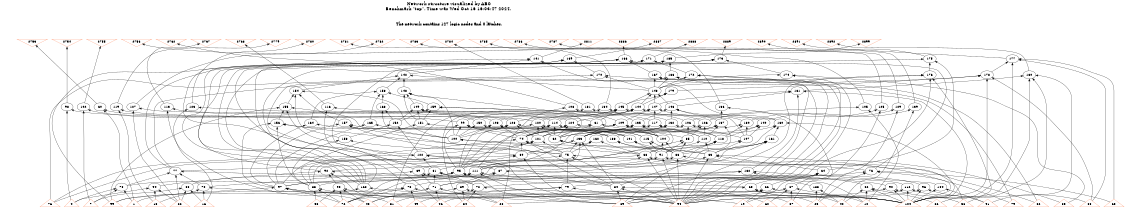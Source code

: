 # Network structure generated by ABC

digraph network {
size = "7.5,10";
center = true;
edge [dir = back];

{
  node [shape = plaintext];
  edge [style = invis];
  LevelTitle1 [label=""];
  LevelTitle2 [label=""];
  Level10 [label = ""];
  Level9 [label = ""];
  Level8 [label = ""];
  Level7 [label = ""];
  Level6 [label = ""];
  Level5 [label = ""];
  Level4 [label = ""];
  Level3 [label = ""];
  Level2 [label = ""];
  Level1 [label = ""];
  Level0 [label = ""];
  LevelTitle1 ->  LevelTitle2 ->  Level10 ->  Level9 ->  Level8 ->  Level7 ->  Level6 ->  Level5 ->  Level4 ->  Level3 ->  Level2 ->  Level1 ->  Level0;
}

{
  rank = same;
  LevelTitle1;
  title1 [shape=plaintext,
          fontsize=20,
          fontname = "Times-Roman",
          label="Network structure visualized by ABC\nBenchmark \"top\". Time was Wed Oct 16 16:03:47 2024. "
         ];
}

{
  rank = same;
  LevelTitle2;
  title2 [shape=plaintext,
          fontsize=18,
          fontname = "Times-Roman",
          label="The network contains 127 logic nodes and 0 latches.\n"
         ];
}

{
  rank = same;
  Level10;
  Node34 [label = "2753", shape = invtriangle, color = coral, fillcolor = coral];
  Node35 [label = "2754", shape = invtriangle, color = coral, fillcolor = coral];
  Node36 [label = "2755", shape = invtriangle, color = coral, fillcolor = coral];
  Node37 [label = "2756", shape = invtriangle, color = coral, fillcolor = coral];
  Node38 [label = "2762", shape = invtriangle, color = coral, fillcolor = coral];
  Node39 [label = "2767", shape = invtriangle, color = coral, fillcolor = coral];
  Node40 [label = "2768", shape = invtriangle, color = coral, fillcolor = coral];
  Node41 [label = "2779", shape = invtriangle, color = coral, fillcolor = coral];
  Node42 [label = "2780", shape = invtriangle, color = coral, fillcolor = coral];
  Node43 [label = "2781", shape = invtriangle, color = coral, fillcolor = coral];
  Node44 [label = "2782", shape = invtriangle, color = coral, fillcolor = coral];
  Node45 [label = "2783", shape = invtriangle, color = coral, fillcolor = coral];
  Node46 [label = "2784", shape = invtriangle, color = coral, fillcolor = coral];
  Node47 [label = "2785", shape = invtriangle, color = coral, fillcolor = coral];
  Node48 [label = "2786", shape = invtriangle, color = coral, fillcolor = coral];
  Node49 [label = "2787", shape = invtriangle, color = coral, fillcolor = coral];
  Node50 [label = "2811", shape = invtriangle, color = coral, fillcolor = coral];
  Node51 [label = "2886", shape = invtriangle, color = coral, fillcolor = coral];
  Node52 [label = "2887", shape = invtriangle, color = coral, fillcolor = coral];
  Node53 [label = "2888", shape = invtriangle, color = coral, fillcolor = coral];
  Node54 [label = "2889", shape = invtriangle, color = coral, fillcolor = coral];
  Node55 [label = "2890", shape = invtriangle, color = coral, fillcolor = coral];
  Node56 [label = "2891", shape = invtriangle, color = coral, fillcolor = coral];
  Node57 [label = "2892", shape = invtriangle, color = coral, fillcolor = coral];
  Node58 [label = "2899", shape = invtriangle, color = coral, fillcolor = coral];
}

{
  rank = same;
  Level9;
  Node141 [label = "141\n", shape = ellipse];
  Node166 [label = "166\n", shape = ellipse];
  Node169 [label = "169\n", shape = ellipse];
  Node171 [label = "171\n", shape = ellipse];
  Node173 [label = "173\n", shape = ellipse];
  Node175 [label = "175\n", shape = ellipse];
  Node177 [label = "177\n", shape = ellipse];
  Node185 [label = "185\n", shape = ellipse];
}

{
  rank = same;
  Level8;
  Node142 [label = "142\n", shape = ellipse];
  Node167 [label = "167\n", shape = ellipse];
  Node170 [label = "170\n", shape = ellipse];
  Node172 [label = "172\n", shape = ellipse];
  Node174 [label = "174\n", shape = ellipse];
  Node176 [label = "176\n", shape = ellipse];
  Node178 [label = "178\n", shape = ellipse];
  Node180 [label = "180\n", shape = ellipse];
  Node186 [label = "186\n", shape = ellipse];
}

{
  rank = same;
  Level7;
  Node143 [label = "143\n", shape = ellipse];
  Node148 [label = "148\n", shape = ellipse];
  Node154 [label = "154\n", shape = ellipse];
  Node158 [label = "158\n", shape = ellipse];
  Node179 [label = "179\n", shape = ellipse];
  Node181 [label = "181\n", shape = ellipse];
}

{
  rank = same;
  Level6;
  Node60 [label = "60\n", shape = ellipse];
  Node98 [label = "98\n", shape = ellipse];
  Node102 [label = "102\n", shape = ellipse];
  Node105 [label = "105\n", shape = ellipse];
  Node108 [label = "108\n", shape = ellipse];
  Node113 [label = "113\n", shape = ellipse];
  Node116 [label = "116\n", shape = ellipse];
  Node119 [label = "119\n", shape = ellipse];
  Node123 [label = "123\n", shape = ellipse];
  Node125 [label = "125\n", shape = ellipse];
  Node127 [label = "127\n", shape = ellipse];
  Node129 [label = "129\n", shape = ellipse];
  Node131 [label = "131\n", shape = ellipse];
  Node134 [label = "134\n", shape = ellipse];
  Node136 [label = "136\n", shape = ellipse];
  Node139 [label = "139\n", shape = ellipse];
  Node144 [label = "144\n", shape = ellipse];
  Node145 [label = "145\n", shape = ellipse];
  Node146 [label = "146\n", shape = ellipse];
  Node147 [label = "147\n", shape = ellipse];
  Node149 [label = "149\n", shape = ellipse];
  Node155 [label = "155\n", shape = ellipse];
  Node159 [label = "159\n", shape = ellipse];
  Node163 [label = "163\n", shape = ellipse];
}

{
  rank = same;
  Level5;
  Node61 [label = "61\n", shape = ellipse];
  Node99 [label = "99\n", shape = ellipse];
  Node103 [label = "103\n", shape = ellipse];
  Node106 [label = "106\n", shape = ellipse];
  Node109 [label = "109\n", shape = ellipse];
  Node114 [label = "114\n", shape = ellipse];
  Node117 [label = "117\n", shape = ellipse];
  Node120 [label = "120\n", shape = ellipse];
  Node124 [label = "124\n", shape = ellipse];
  Node126 [label = "126\n", shape = ellipse];
  Node128 [label = "128\n", shape = ellipse];
  Node130 [label = "130\n", shape = ellipse];
  Node132 [label = "132\n", shape = ellipse];
  Node135 [label = "135\n", shape = ellipse];
  Node137 [label = "137\n", shape = ellipse];
  Node140 [label = "140\n", shape = ellipse];
  Node150 [label = "150\n", shape = ellipse];
  Node151 [label = "151\n", shape = ellipse];
  Node152 [label = "152\n", shape = ellipse];
  Node156 [label = "156\n", shape = ellipse];
  Node157 [label = "157\n", shape = ellipse];
  Node160 [label = "160\n", shape = ellipse];
  Node164 [label = "164\n", shape = ellipse];
  Node165 [label = "165\n", shape = ellipse];
}

{
  rank = same;
  Level4;
  Node62 [label = "62\n", shape = ellipse];
  Node74 [label = "74\n", shape = ellipse];
  Node85 [label = "85\n", shape = ellipse];
  Node100 [label = "100\n", shape = ellipse];
  Node101 [label = "101\n", shape = ellipse];
  Node104 [label = "104\n", shape = ellipse];
  Node107 [label = "107\n", shape = ellipse];
  Node110 [label = "110\n", shape = ellipse];
  Node115 [label = "115\n", shape = ellipse];
  Node118 [label = "118\n", shape = ellipse];
  Node121 [label = "121\n", shape = ellipse];
  Node133 [label = "133\n", shape = ellipse];
  Node138 [label = "138\n", shape = ellipse];
  Node153 [label = "153\n", shape = ellipse];
  Node161 [label = "161\n", shape = ellipse];
  Node162 [label = "162\n", shape = ellipse];
}

{
  rank = same;
  Level3;
  Node63 [label = "63\n", shape = ellipse];
  Node68 [label = "68\n", shape = ellipse];
  Node75 [label = "75\n", shape = ellipse];
  Node80 [label = "80\n", shape = ellipse];
  Node86 [label = "86\n", shape = ellipse];
  Node91 [label = "91\n", shape = ellipse];
  Node122 [label = "122\n", shape = ellipse];
}

{
  rank = same;
  Level2;
  Node64 [label = "64\n", shape = ellipse];
  Node69 [label = "69\n", shape = ellipse];
  Node76 [label = "76\n", shape = ellipse];
  Node77 [label = "77\n", shape = ellipse];
  Node81 [label = "81\n", shape = ellipse];
  Node87 [label = "87\n", shape = ellipse];
  Node92 [label = "92\n", shape = ellipse];
  Node95 [label = "95\n", shape = ellipse];
  Node111 [label = "111\n", shape = ellipse];
  Node182 [label = "182\n", shape = ellipse];
}

{
  rank = same;
  Level1;
  Node65 [label = "65\n", shape = ellipse];
  Node66 [label = "66\n", shape = ellipse];
  Node67 [label = "67\n", shape = ellipse];
  Node70 [label = "70\n", shape = ellipse];
  Node71 [label = "71\n", shape = ellipse];
  Node72 [label = "72\n", shape = ellipse];
  Node73 [label = "73\n", shape = ellipse];
  Node78 [label = "78\n", shape = ellipse];
  Node79 [label = "79\n", shape = ellipse];
  Node82 [label = "82\n", shape = ellipse];
  Node83 [label = "83\n", shape = ellipse];
  Node84 [label = "84\n", shape = ellipse];
  Node88 [label = "88\n", shape = ellipse];
  Node89 [label = "89\n", shape = ellipse];
  Node90 [label = "90\n", shape = ellipse];
  Node93 [label = "93\n", shape = ellipse];
  Node94 [label = "94\n", shape = ellipse];
  Node96 [label = "96\n", shape = ellipse];
  Node97 [label = "97\n", shape = ellipse];
  Node112 [label = "112\n", shape = ellipse];
  Node168 [label = "168\n", shape = ellipse];
  Node183 [label = "183\n", shape = ellipse];
  Node184 [label = "184\n", shape = ellipse];
}

{
  rank = same;
  Level0;
  Node1 [label = "1", shape = triangle, color = coral, fillcolor = coral];
  Node2 [label = "4", shape = triangle, color = coral, fillcolor = coral];
  Node3 [label = "7", shape = triangle, color = coral, fillcolor = coral];
  Node4 [label = "10", shape = triangle, color = coral, fillcolor = coral];
  Node5 [label = "13", shape = triangle, color = coral, fillcolor = coral];
  Node6 [label = "16", shape = triangle, color = coral, fillcolor = coral];
  Node7 [label = "19", shape = triangle, color = coral, fillcolor = coral];
  Node8 [label = "22", shape = triangle, color = coral, fillcolor = coral];
  Node9 [label = "25", shape = triangle, color = coral, fillcolor = coral];
  Node10 [label = "28", shape = triangle, color = coral, fillcolor = coral];
  Node11 [label = "31", shape = triangle, color = coral, fillcolor = coral];
  Node12 [label = "34", shape = triangle, color = coral, fillcolor = coral];
  Node13 [label = "37", shape = triangle, color = coral, fillcolor = coral];
  Node14 [label = "40", shape = triangle, color = coral, fillcolor = coral];
  Node15 [label = "43", shape = triangle, color = coral, fillcolor = coral];
  Node16 [label = "46", shape = triangle, color = coral, fillcolor = coral];
  Node17 [label = "49", shape = triangle, color = coral, fillcolor = coral];
  Node18 [label = "53", shape = triangle, color = coral, fillcolor = coral];
  Node19 [label = "56", shape = triangle, color = coral, fillcolor = coral];
  Node20 [label = "60", shape = triangle, color = coral, fillcolor = coral];
  Node21 [label = "63", shape = triangle, color = coral, fillcolor = coral];
  Node22 [label = "66", shape = triangle, color = coral, fillcolor = coral];
  Node23 [label = "69", shape = triangle, color = coral, fillcolor = coral];
  Node24 [label = "72", shape = triangle, color = coral, fillcolor = coral];
  Node25 [label = "76", shape = triangle, color = coral, fillcolor = coral];
  Node26 [label = "79", shape = triangle, color = coral, fillcolor = coral];
  Node27 [label = "82", shape = triangle, color = coral, fillcolor = coral];
  Node28 [label = "85", shape = triangle, color = coral, fillcolor = coral];
  Node29 [label = "88", shape = triangle, color = coral, fillcolor = coral];
  Node30 [label = "91", shape = triangle, color = coral, fillcolor = coral];
  Node31 [label = "94", shape = triangle, color = coral, fillcolor = coral];
  Node32 [label = "99", shape = triangle, color = coral, fillcolor = coral];
  Node33 [label = "104", shape = triangle, color = coral, fillcolor = coral];
}

title1 -> title2 [style = invis];
title2 -> Node34 [style = invis];
title2 -> Node35 [style = invis];
title2 -> Node36 [style = invis];
title2 -> Node37 [style = invis];
title2 -> Node38 [style = invis];
title2 -> Node39 [style = invis];
title2 -> Node40 [style = invis];
title2 -> Node41 [style = invis];
title2 -> Node42 [style = invis];
title2 -> Node43 [style = invis];
title2 -> Node44 [style = invis];
title2 -> Node45 [style = invis];
title2 -> Node46 [style = invis];
title2 -> Node47 [style = invis];
title2 -> Node48 [style = invis];
title2 -> Node49 [style = invis];
title2 -> Node50 [style = invis];
title2 -> Node51 [style = invis];
title2 -> Node52 [style = invis];
title2 -> Node53 [style = invis];
title2 -> Node54 [style = invis];
title2 -> Node55 [style = invis];
title2 -> Node56 [style = invis];
title2 -> Node57 [style = invis];
title2 -> Node58 [style = invis];
Node34 -> Node35 [style = invis];
Node35 -> Node36 [style = invis];
Node36 -> Node37 [style = invis];
Node37 -> Node38 [style = invis];
Node38 -> Node39 [style = invis];
Node39 -> Node40 [style = invis];
Node40 -> Node41 [style = invis];
Node41 -> Node42 [style = invis];
Node42 -> Node43 [style = invis];
Node43 -> Node44 [style = invis];
Node44 -> Node45 [style = invis];
Node45 -> Node46 [style = invis];
Node46 -> Node47 [style = invis];
Node47 -> Node48 [style = invis];
Node48 -> Node49 [style = invis];
Node49 -> Node50 [style = invis];
Node50 -> Node51 [style = invis];
Node51 -> Node52 [style = invis];
Node52 -> Node53 [style = invis];
Node53 -> Node54 [style = invis];
Node54 -> Node55 [style = invis];
Node55 -> Node56 [style = invis];
Node56 -> Node57 [style = invis];
Node57 -> Node58 [style = invis];
Node34 -> Node60 [style = solid];
Node35 -> Node98 [style = solid];
Node36 -> Node102 [style = solid];
Node37 -> Node105 [style = solid];
Node38 -> Node108 [style = solid];
Node39 -> Node113 [style = solid];
Node40 -> Node116 [style = solid];
Node41 -> Node119 [style = solid];
Node42 -> Node123 [style = solid];
Node43 -> Node125 [style = solid];
Node44 -> Node127 [style = solid];
Node45 -> Node129 [style = solid];
Node46 -> Node131 [style = solid];
Node47 -> Node134 [style = solid];
Node48 -> Node136 [style = solid];
Node49 -> Node139 [style = solid];
Node50 -> Node141 [style = solid];
Node51 -> Node166 [style = solid];
Node52 -> Node169 [style = solid];
Node53 -> Node171 [style = solid];
Node54 -> Node173 [style = solid];
Node55 -> Node175 [style = solid];
Node56 -> Node177 [style = solid];
Node57 -> Node180 [style = solid];
Node58 -> Node185 [style = solid];
Node60 -> Node61 [style = solid];
Node60 -> Node1 [style = solid];
Node61 -> Node62 [style = solid];
Node61 -> Node74 [style = solid];
Node61 -> Node85 [style = solid];
Node62 -> Node63 [style = solid];
Node62 -> Node68 [style = solid];
Node63 -> Node64 [style = solid];
Node63 -> Node19 [style = solid];
Node63 -> Node23 [style = solid];
Node63 -> Node31 [style = solid];
Node64 -> Node65 [style = solid];
Node64 -> Node66 [style = solid];
Node64 -> Node67 [style = solid];
Node65 -> Node9 [style = solid];
Node65 -> Node14 [style = solid];
Node65 -> Node16 [style = solid];
Node66 -> Node4 [style = solid];
Node66 -> Node7 [style = solid];
Node66 -> Node10 [style = solid];
Node67 -> Node13 [style = solid];
Node67 -> Node20 [style = solid];
Node67 -> Node23 [style = solid];
Node67 -> Node33 [style = solid];
Node68 -> Node69 [style = solid];
Node68 -> Node73 [style = solid];
Node68 -> Node26 [style = solid];
Node68 -> Node31 [style = solid];
Node69 -> Node70 [style = solid];
Node69 -> Node71 [style = solid];
Node69 -> Node72 [style = solid];
Node70 -> Node5 [style = solid];
Node70 -> Node6 [style = solid];
Node70 -> Node7 [style = solid];
Node71 -> Node10 [style = solid];
Node71 -> Node15 [style = solid];
Node71 -> Node16 [style = solid];
Node72 -> Node11 [style = solid];
Node72 -> Node12 [style = solid];
Node72 -> Node13 [style = solid];
Node73 -> Node1 [style = solid];
Node73 -> Node17 [style = solid];
Node73 -> Node24 [style = solid];
Node73 -> Node33 [style = solid];
Node74 -> Node75 [style = solid];
Node74 -> Node80 [style = solid];
Node74 -> Node83 [style = solid];
Node74 -> Node84 [style = solid];
Node75 -> Node76 [style = solid];
Node75 -> Node77 [style = solid];
Node75 -> Node79 [style = solid];
Node75 -> Node31 [style = solid];
Node76 -> Node71 [style = solid];
Node76 -> Node9 [style = solid];
Node76 -> Node21 [style = solid];
Node76 -> Node33 [style = solid];
Node77 -> Node70 [style = solid];
Node77 -> Node78 [style = solid];
Node77 -> Node4 [style = solid];
Node77 -> Node8 [style = solid];
Node78 -> Node1 [style = solid];
Node78 -> Node2 [style = solid];
Node78 -> Node3 [style = solid];
Node79 -> Node17 [style = solid];
Node79 -> Node24 [style = solid];
Node79 -> Node31 [style = solid];
Node80 -> Node81 [style = solid];
Node80 -> Node25 [style = solid];
Node80 -> Node31 [style = solid];
Node81 -> Node71 [style = solid];
Node81 -> Node72 [style = solid];
Node81 -> Node78 [style = solid];
Node81 -> Node82 [style = solid];
Node82 -> Node4 [style = solid];
Node82 -> Node14 [style = solid];
Node82 -> Node22 [style = solid];
Node82 -> Node33 [style = solid];
Node83 -> Node18 [style = solid];
Node83 -> Node24 [style = solid];
Node83 -> Node31 [style = solid];
Node84 -> Node20 [style = solid];
Node84 -> Node23 [style = solid];
Node84 -> Node31 [style = solid];
Node85 -> Node86 [style = solid];
Node85 -> Node91 [style = solid];
Node85 -> Node95 [style = solid];
Node86 -> Node87 [style = solid];
Node86 -> Node28 [style = solid];
Node86 -> Node31 [style = solid];
Node87 -> Node88 [style = solid];
Node87 -> Node89 [style = solid];
Node87 -> Node90 [style = solid];
Node88 -> Node3 [style = solid];
Node88 -> Node6 [style = solid];
Node88 -> Node8 [style = solid];
Node89 -> Node10 [style = solid];
Node89 -> Node12 [style = solid];
Node89 -> Node15 [style = solid];
Node90 -> Node19 [style = solid];
Node90 -> Node23 [style = solid];
Node90 -> Node33 [style = solid];
Node91 -> Node92 [style = solid];
Node91 -> Node27 [style = solid];
Node91 -> Node31 [style = solid];
Node92 -> Node65 [style = solid];
Node92 -> Node93 [style = solid];
Node92 -> Node94 [style = solid];
Node92 -> Node11 [style = solid];
Node93 -> Node15 [style = solid];
Node93 -> Node18 [style = solid];
Node93 -> Node24 [style = solid];
Node93 -> Node33 [style = solid];
Node94 -> Node2 [style = solid];
Node94 -> Node5 [style = solid];
Node94 -> Node8 [style = solid];
Node95 -> Node96 [style = solid];
Node95 -> Node97 [style = solid];
Node95 -> Node23 [style = solid];
Node95 -> Node24 [style = solid];
Node96 -> Node29 [style = solid];
Node96 -> Node31 [style = solid];
Node96 -> Node33 [style = solid];
Node97 -> Node23 [style = solid];
Node97 -> Node24 [style = solid];
Node97 -> Node32 [style = solid];
Node97 -> Node33 [style = solid];
Node98 -> Node99 [style = solid];
Node98 -> Node2 [style = solid];
Node99 -> Node74 [style = solid];
Node99 -> Node100 [style = solid];
Node99 -> Node101 [style = solid];
Node99 -> Node95 [style = solid];
Node100 -> Node63 [style = solid];
Node100 -> Node68 [style = solid];
Node101 -> Node86 [style = solid];
Node101 -> Node91 [style = solid];
Node102 -> Node103 [style = solid];
Node102 -> Node3 [style = solid];
Node103 -> Node74 [style = solid];
Node103 -> Node100 [style = solid];
Node103 -> Node104 [style = solid];
Node103 -> Node95 [style = solid];
Node104 -> Node86 [style = solid];
Node104 -> Node91 [style = solid];
Node105 -> Node106 [style = solid];
Node105 -> Node4 [style = solid];
Node106 -> Node74 [style = solid];
Node106 -> Node85 [style = solid];
Node106 -> Node107 [style = solid];
Node107 -> Node63 [style = solid];
Node107 -> Node68 [style = solid];
Node108 -> Node109 [style = solid];
Node108 -> Node10 [style = solid];
Node109 -> Node74 [style = solid];
Node109 -> Node104 [style = solid];
Node109 -> Node110 [style = solid];
Node109 -> Node111 [style = solid];
Node110 -> Node63 [style = solid];
Node110 -> Node68 [style = solid];
Node111 -> Node97 [style = solid];
Node111 -> Node112 [style = solid];
Node111 -> Node23 [style = solid];
Node111 -> Node24 [style = solid];
Node112 -> Node30 [style = solid];
Node112 -> Node31 [style = solid];
Node112 -> Node33 [style = solid];
Node113 -> Node114 [style = solid];
Node113 -> Node15 [style = solid];
Node114 -> Node62 [style = solid];
Node114 -> Node74 [style = solid];
Node114 -> Node115 [style = solid];
Node114 -> Node111 [style = solid];
Node115 -> Node86 [style = solid];
Node115 -> Node91 [style = solid];
Node116 -> Node117 [style = solid];
Node116 -> Node16 [style = solid];
Node117 -> Node74 [style = solid];
Node117 -> Node110 [style = solid];
Node117 -> Node118 [style = solid];
Node118 -> Node86 [style = solid];
Node118 -> Node91 [style = solid];
Node118 -> Node111 [style = solid];
Node119 -> Node120 [style = solid];
Node119 -> Node5 [style = solid];
Node120 -> Node62 [style = solid];
Node120 -> Node101 [style = solid];
Node120 -> Node121 [style = solid];
Node120 -> Node95 [style = solid];
Node121 -> Node75 [style = solid];
Node121 -> Node122 [style = solid];
Node121 -> Node83 [style = solid];
Node122 -> Node81 [style = solid];
Node122 -> Node84 [style = solid];
Node122 -> Node25 [style = solid];
Node122 -> Node31 [style = solid];
Node123 -> Node124 [style = solid];
Node123 -> Node6 [style = solid];
Node124 -> Node62 [style = solid];
Node124 -> Node104 [style = solid];
Node124 -> Node121 [style = solid];
Node124 -> Node95 [style = solid];
Node125 -> Node126 [style = solid];
Node125 -> Node7 [style = solid];
Node126 -> Node85 [style = solid];
Node126 -> Node110 [style = solid];
Node126 -> Node121 [style = solid];
Node127 -> Node128 [style = solid];
Node127 -> Node8 [style = solid];
Node128 -> Node100 [style = solid];
Node128 -> Node115 [style = solid];
Node128 -> Node121 [style = solid];
Node128 -> Node95 [style = solid];
Node129 -> Node130 [style = solid];
Node129 -> Node9 [style = solid];
Node130 -> Node107 [style = solid];
Node130 -> Node118 [style = solid];
Node130 -> Node121 [style = solid];
Node131 -> Node132 [style = solid];
Node131 -> Node11 [style = solid];
Node132 -> Node62 [style = solid];
Node132 -> Node118 [style = solid];
Node132 -> Node133 [style = solid];
Node133 -> Node75 [style = solid];
Node133 -> Node80 [style = solid];
Node133 -> Node83 [style = solid];
Node133 -> Node84 [style = solid];
Node134 -> Node135 [style = solid];
Node134 -> Node12 [style = solid];
Node135 -> Node62 [style = solid];
Node135 -> Node104 [style = solid];
Node135 -> Node133 [style = solid];
Node135 -> Node111 [style = solid];
Node136 -> Node137 [style = solid];
Node136 -> Node13 [style = solid];
Node137 -> Node138 [style = solid];
Node137 -> Node110 [style = solid];
Node137 -> Node133 [style = solid];
Node137 -> Node111 [style = solid];
Node138 -> Node86 [style = solid];
Node138 -> Node91 [style = solid];
Node139 -> Node140 [style = solid];
Node139 -> Node14 [style = solid];
Node140 -> Node107 [style = solid];
Node140 -> Node118 [style = solid];
Node140 -> Node133 [style = solid];
Node141 -> Node142 [style = solid];
Node141 -> Node160 [style = solid];
Node141 -> Node32 [style = solid];
Node142 -> Node143 [style = solid];
Node142 -> Node148 [style = solid];
Node142 -> Node154 [style = solid];
Node142 -> Node158 [style = solid];
Node143 -> Node144 [style = solid];
Node143 -> Node145 [style = solid];
Node143 -> Node146 [style = solid];
Node143 -> Node147 [style = solid];
Node144 -> Node120 [style = solid];
Node144 -> Node124 [style = solid];
Node144 -> Node126 [style = solid];
Node144 -> Node128 [style = solid];
Node145 -> Node61 [style = solid];
Node145 -> Node99 [style = solid];
Node145 -> Node103 [style = solid];
Node145 -> Node106 [style = solid];
Node146 -> Node132 [style = solid];
Node146 -> Node135 [style = solid];
Node146 -> Node137 [style = solid];
Node146 -> Node140 [style = solid];
Node147 -> Node109 [style = solid];
Node147 -> Node114 [style = solid];
Node147 -> Node117 [style = solid];
Node147 -> Node130 [style = solid];
Node148 -> Node149 [style = solid];
Node148 -> Node151 [style = solid];
Node148 -> Node100 [style = solid];
Node148 -> Node133 [style = solid];
Node149 -> Node150 [style = solid];
Node149 -> Node151 [style = solid];
Node149 -> Node152 [style = solid];
Node149 -> Node62 [style = solid];
Node150 -> Node100 [style = solid];
Node150 -> Node121 [style = solid];
Node151 -> Node138 [style = solid];
Node151 -> Node97 [style = solid];
Node152 -> Node153 [style = solid];
Node152 -> Node122 [style = solid];
Node153 -> Node75 [style = solid];
Node153 -> Node83 [style = solid];
Node154 -> Node155 [style = solid];
Node154 -> Node157 [style = solid];
Node154 -> Node100 [style = solid];
Node154 -> Node153 [style = solid];
Node155 -> Node156 [style = solid];
Node155 -> Node100 [style = solid];
Node155 -> Node122 [style = solid];
Node155 -> Node32 [style = solid];
Node156 -> Node138 [style = solid];
Node156 -> Node75 [style = solid];
Node156 -> Node83 [style = solid];
Node156 -> Node97 [style = solid];
Node157 -> Node138 [style = solid];
Node157 -> Node80 [style = solid];
Node157 -> Node84 [style = solid];
Node157 -> Node97 [style = solid];
Node158 -> Node159 [style = solid];
Node158 -> Node163 [style = solid];
Node158 -> Node164 [style = solid];
Node158 -> Node165 [style = solid];
Node159 -> Node160 [style = solid];
Node159 -> Node151 [style = solid];
Node159 -> Node152 [style = solid];
Node159 -> Node107 [style = solid];
Node160 -> Node161 [style = solid];
Node160 -> Node162 [style = solid];
Node160 -> Node91 [style = solid];
Node160 -> Node33 [style = solid];
Node161 -> Node63 [style = solid];
Node161 -> Node86 [style = solid];
Node161 -> Node83 [style = solid];
Node161 -> Node84 [style = solid];
Node162 -> Node68 [style = solid];
Node162 -> Node75 [style = solid];
Node162 -> Node80 [style = solid];
Node163 -> Node152 [style = solid];
Node163 -> Node100 [style = solid];
Node164 -> Node104 [style = solid];
Node164 -> Node97 [style = solid];
Node165 -> Node101 [style = solid];
Node165 -> Node97 [style = solid];
Node166 -> Node167 [style = solid];
Node166 -> Node76 [style = solid];
Node166 -> Node77 [style = solid];
Node166 -> Node168 [style = solid];
Node167 -> Node143 [style = solid];
Node167 -> Node79 [style = solid];
Node167 -> Node31 [style = solid];
Node168 -> Node32 [style = solid];
Node168 -> Node33 [style = solid];
Node169 -> Node170 [style = solid];
Node169 -> Node81 [style = solid];
Node169 -> Node168 [style = solid];
Node170 -> Node143 [style = solid];
Node170 -> Node25 [style = solid];
Node170 -> Node31 [style = solid];
Node171 -> Node172 [style = solid];
Node171 -> Node92 [style = solid];
Node171 -> Node168 [style = solid];
Node172 -> Node143 [style = solid];
Node172 -> Node27 [style = solid];
Node172 -> Node31 [style = solid];
Node173 -> Node174 [style = solid];
Node173 -> Node87 [style = solid];
Node173 -> Node168 [style = solid];
Node174 -> Node143 [style = solid];
Node174 -> Node28 [style = solid];
Node174 -> Node31 [style = solid];
Node175 -> Node176 [style = solid];
Node175 -> Node64 [style = solid];
Node175 -> Node168 [style = solid];
Node176 -> Node143 [style = solid];
Node176 -> Node19 [style = solid];
Node176 -> Node23 [style = solid];
Node176 -> Node31 [style = solid];
Node177 -> Node178 [style = solid];
Node177 -> Node21 [style = solid];
Node177 -> Node29 [style = solid];
Node177 -> Node33 [style = solid];
Node178 -> Node179 [style = solid];
Node178 -> Node77 [style = solid];
Node178 -> Node29 [style = solid];
Node178 -> Node33 [style = solid];
Node179 -> Node144 [style = solid];
Node179 -> Node145 [style = solid];
Node180 -> Node181 [style = solid];
Node180 -> Node22 [style = solid];
Node180 -> Node30 [style = solid];
Node180 -> Node33 [style = solid];
Node181 -> Node146 [style = solid];
Node181 -> Node147 [style = solid];
Node181 -> Node182 [style = solid];
Node181 -> Node33 [style = solid];
Node182 -> Node183 [style = solid];
Node182 -> Node71 [style = solid];
Node182 -> Node72 [style = solid];
Node182 -> Node184 [style = solid];
Node183 -> Node9 [style = solid];
Node183 -> Node14 [style = solid];
Node184 -> Node30 [style = solid];
Node184 -> Node33 [style = solid];
Node185 -> Node186 [style = solid];
Node185 -> Node73 [style = solid];
Node185 -> Node168 [style = solid];
Node186 -> Node143 [style = solid];
Node186 -> Node69 [style = solid];
Node186 -> Node26 [style = solid];
Node186 -> Node31 [style = solid];
}

